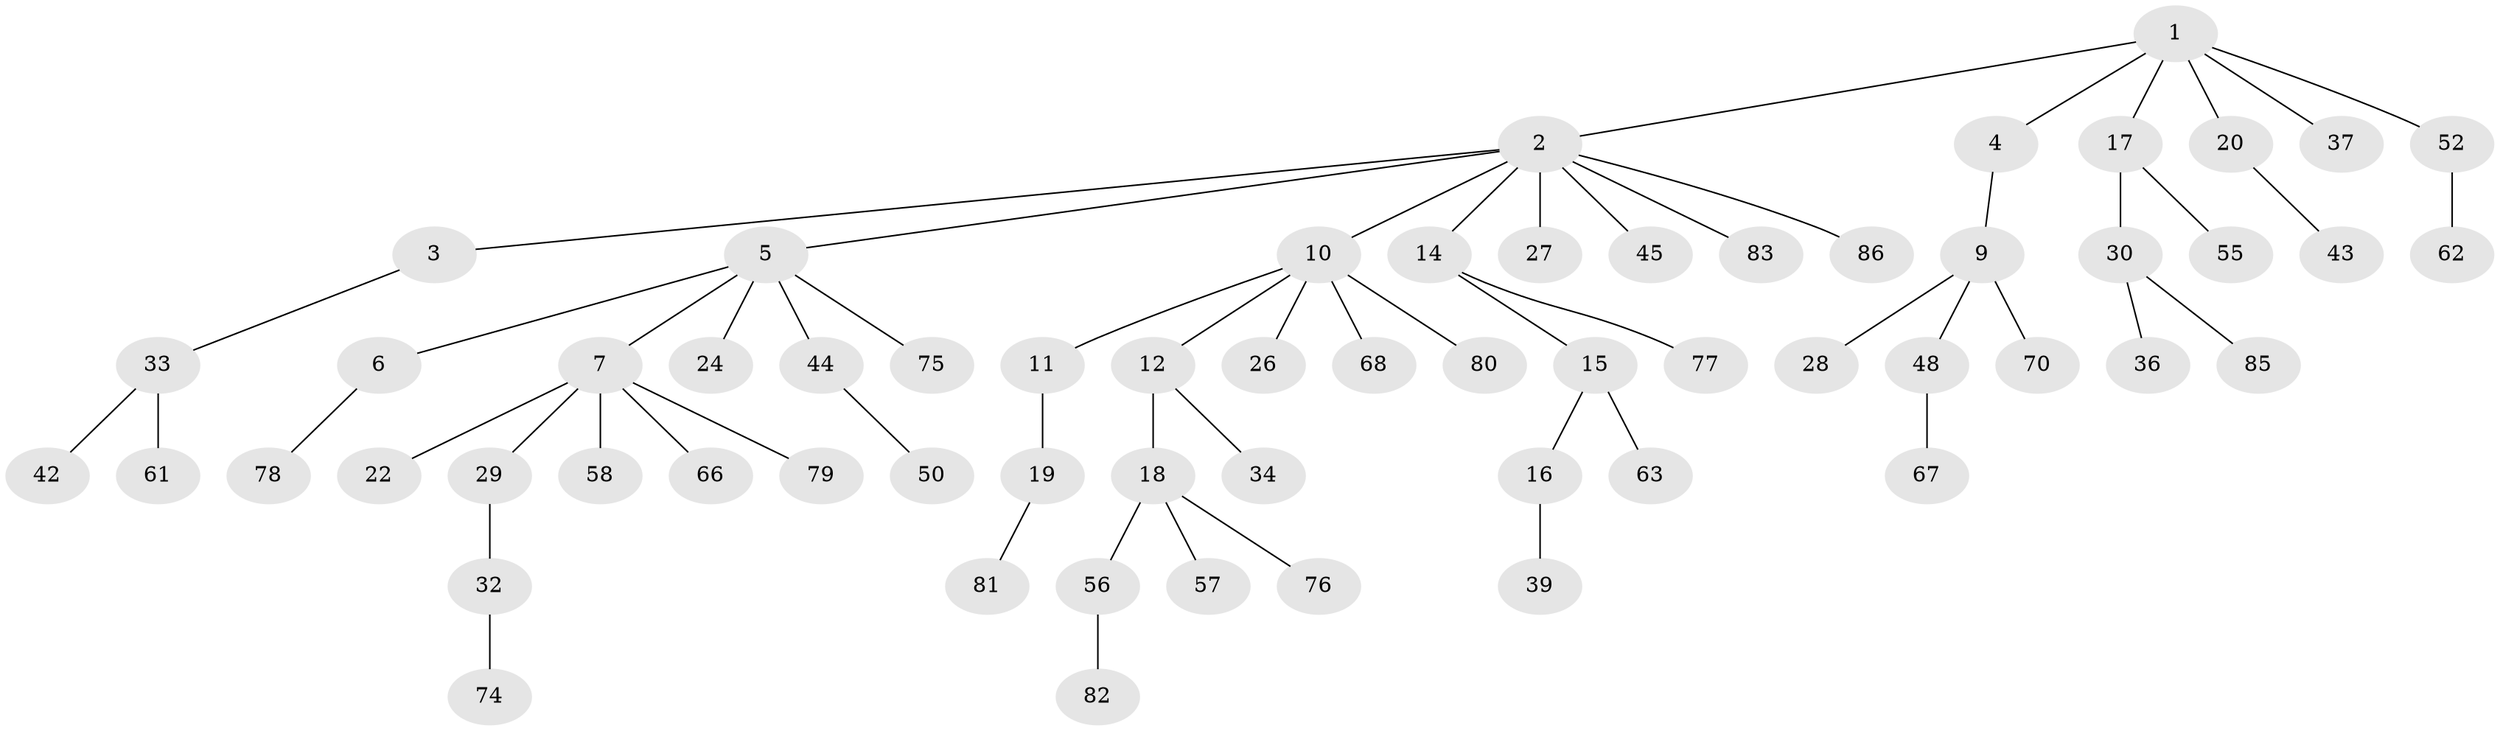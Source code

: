 // Generated by graph-tools (version 1.1) at 2025/24/03/03/25 07:24:07]
// undirected, 61 vertices, 60 edges
graph export_dot {
graph [start="1"]
  node [color=gray90,style=filled];
  1 [super="+51"];
  2 [super="+8"];
  3 [super="+72"];
  4;
  5 [super="+21"];
  6 [super="+38"];
  7 [super="+13"];
  9 [super="+35"];
  10 [super="+41"];
  11;
  12 [super="+47"];
  14 [super="+69"];
  15 [super="+53"];
  16;
  17 [super="+23"];
  18 [super="+25"];
  19 [super="+73"];
  20 [super="+31"];
  22;
  24 [super="+60"];
  26;
  27;
  28 [super="+49"];
  29 [super="+84"];
  30 [super="+64"];
  32 [super="+71"];
  33 [super="+40"];
  34;
  36;
  37;
  39 [super="+46"];
  42;
  43;
  44;
  45;
  48;
  50;
  52 [super="+54"];
  55 [super="+59"];
  56;
  57;
  58 [super="+65"];
  61;
  62;
  63;
  66;
  67;
  68;
  70;
  74;
  75;
  76;
  77;
  78;
  79;
  80;
  81;
  82;
  83;
  85;
  86;
  1 -- 2;
  1 -- 4;
  1 -- 17;
  1 -- 20;
  1 -- 37;
  1 -- 52;
  2 -- 3;
  2 -- 5;
  2 -- 10;
  2 -- 27;
  2 -- 83;
  2 -- 86;
  2 -- 45;
  2 -- 14;
  3 -- 33;
  4 -- 9;
  5 -- 6;
  5 -- 7;
  5 -- 24;
  5 -- 75;
  5 -- 44;
  6 -- 78;
  7 -- 66;
  7 -- 22;
  7 -- 58;
  7 -- 29;
  7 -- 79;
  9 -- 28;
  9 -- 48;
  9 -- 70;
  10 -- 11;
  10 -- 12;
  10 -- 26;
  10 -- 80;
  10 -- 68;
  11 -- 19;
  12 -- 18;
  12 -- 34;
  14 -- 15;
  14 -- 77;
  15 -- 16;
  15 -- 63;
  16 -- 39;
  17 -- 55;
  17 -- 30;
  18 -- 76;
  18 -- 56;
  18 -- 57;
  19 -- 81;
  20 -- 43;
  29 -- 32;
  30 -- 36;
  30 -- 85;
  32 -- 74;
  33 -- 42;
  33 -- 61;
  44 -- 50;
  48 -- 67;
  52 -- 62;
  56 -- 82;
}
